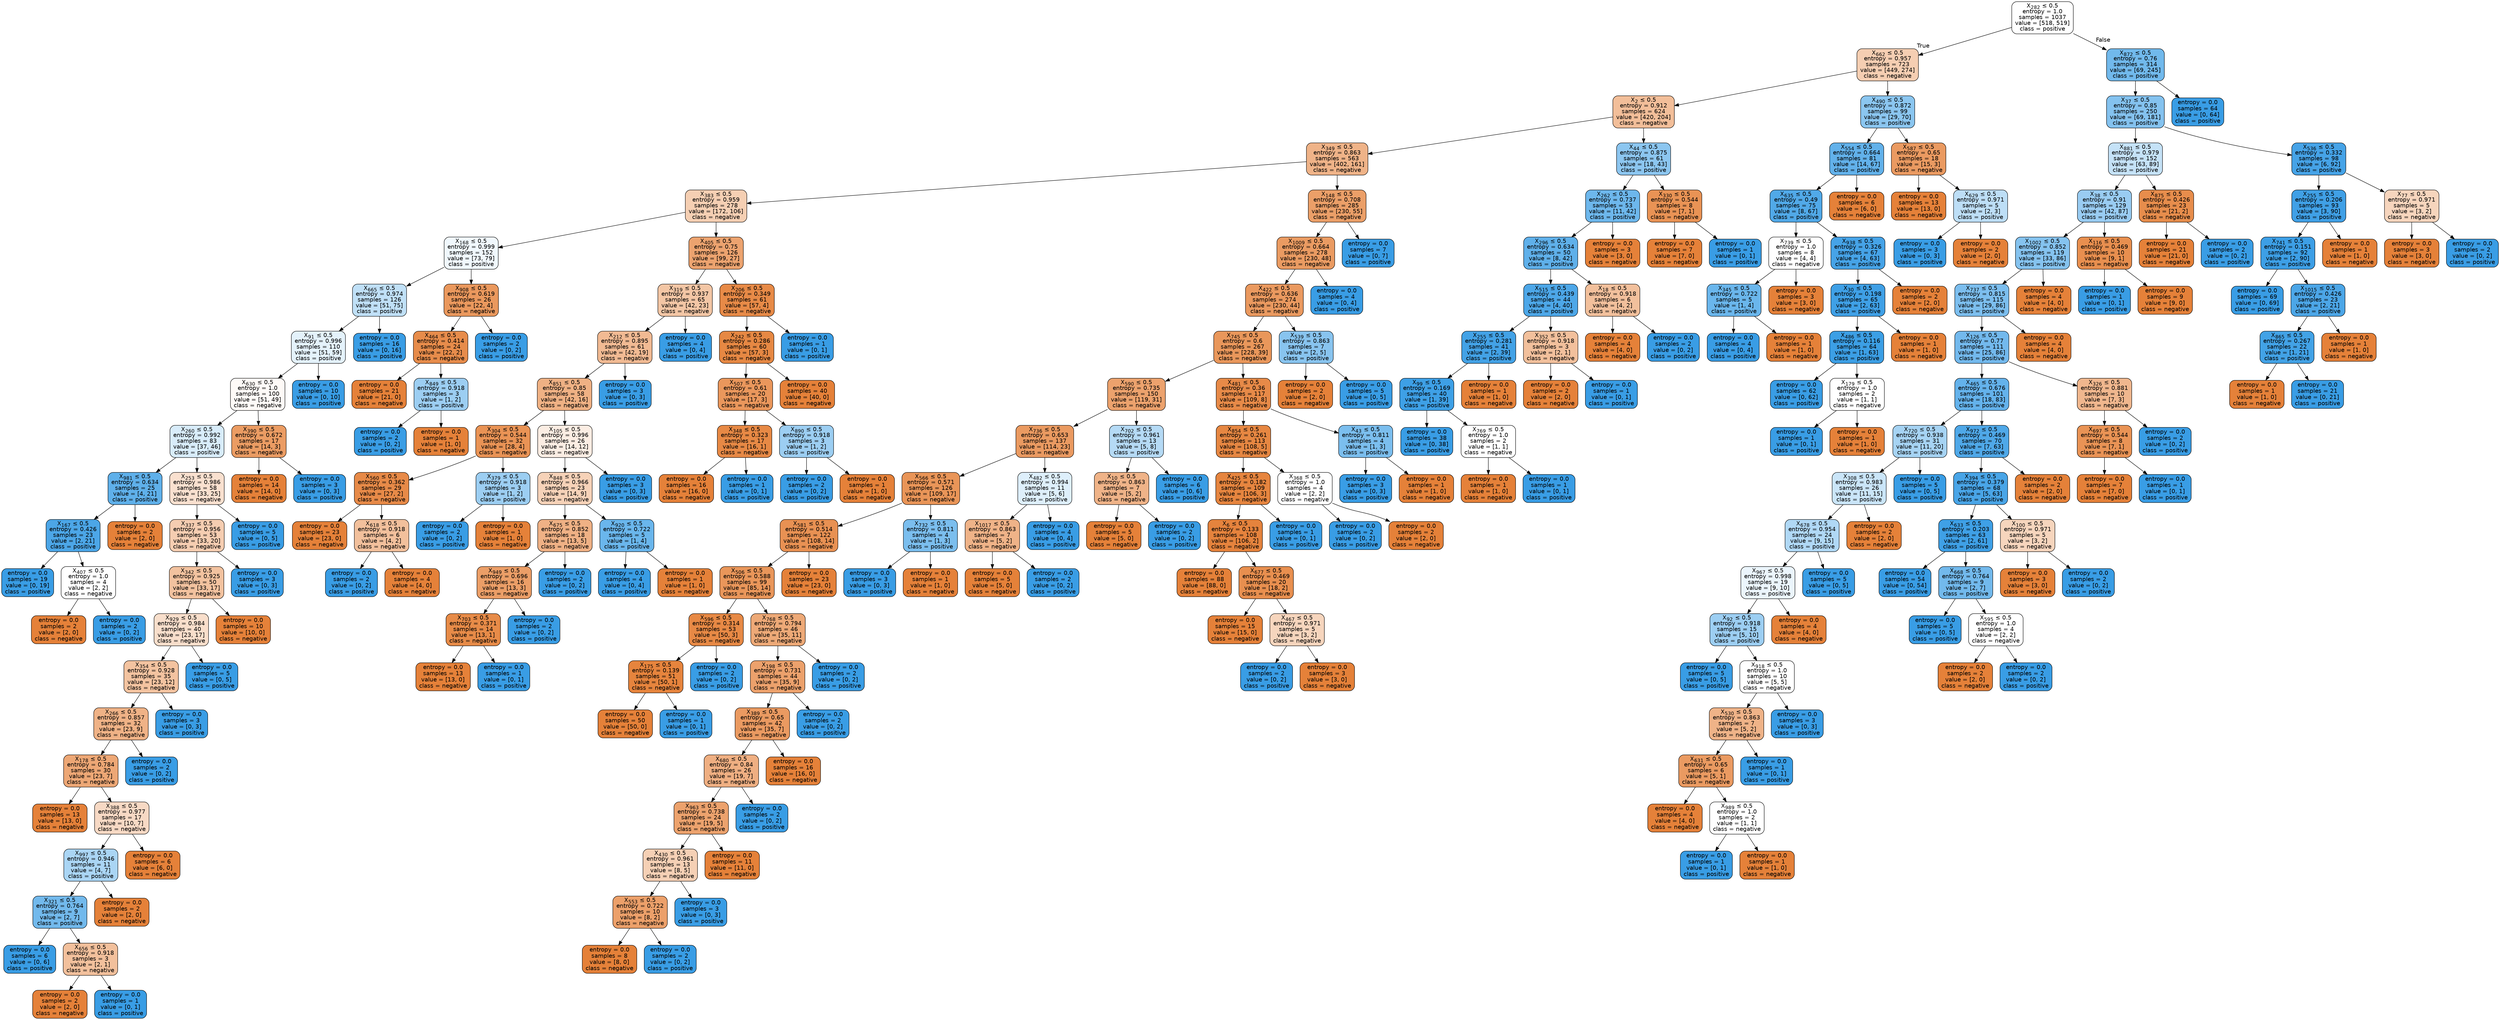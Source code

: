 digraph Tree {
node [shape=box, style="filled, rounded", color="black", fontname=helvetica] ;
edge [fontname=helvetica] ;
0 [label=<X<SUB>282</SUB> &le; 0.5<br/>entropy = 1.0<br/>samples = 1037<br/>value = [518, 519]<br/>class = positive>, fillcolor="#ffffff"] ;
1 [label=<X<SUB>662</SUB> &le; 0.5<br/>entropy = 0.957<br/>samples = 723<br/>value = [449, 274]<br/>class = negative>, fillcolor="#f5ceb2"] ;
0 -> 1 [labeldistance=2.5, labelangle=45, headlabel="True"] ;
2 [label=<X<SUB>2</SUB> &le; 0.5<br/>entropy = 0.912<br/>samples = 624<br/>value = [420, 204]<br/>class = negative>, fillcolor="#f2be99"] ;
1 -> 2 ;
3 [label=<X<SUB>349</SUB> &le; 0.5<br/>entropy = 0.863<br/>samples = 563<br/>value = [402, 161]<br/>class = negative>, fillcolor="#efb388"] ;
2 -> 3 ;
4 [label=<X<SUB>383</SUB> &le; 0.5<br/>entropy = 0.959<br/>samples = 278<br/>value = [172, 106]<br/>class = negative>, fillcolor="#f5cfb3"] ;
3 -> 4 ;
5 [label=<X<SUB>168</SUB> &le; 0.5<br/>entropy = 0.999<br/>samples = 152<br/>value = [73, 79]<br/>class = positive>, fillcolor="#f0f8fd"] ;
4 -> 5 ;
6 [label=<X<SUB>665</SUB> &le; 0.5<br/>entropy = 0.974<br/>samples = 126<br/>value = [51, 75]<br/>class = positive>, fillcolor="#c0e0f7"] ;
5 -> 6 ;
7 [label=<X<SUB>91</SUB> &le; 0.5<br/>entropy = 0.996<br/>samples = 110<br/>value = [51, 59]<br/>class = positive>, fillcolor="#e4f2fb"] ;
6 -> 7 ;
8 [label=<X<SUB>630</SUB> &le; 0.5<br/>entropy = 1.0<br/>samples = 100<br/>value = [51, 49]<br/>class = negative>, fillcolor="#fefaf7"] ;
7 -> 8 ;
9 [label=<X<SUB>260</SUB> &le; 0.5<br/>entropy = 0.992<br/>samples = 83<br/>value = [37, 46]<br/>class = positive>, fillcolor="#d8ecfa"] ;
8 -> 9 ;
10 [label=<X<SUB>981</SUB> &le; 0.5<br/>entropy = 0.634<br/>samples = 25<br/>value = [4, 21]<br/>class = positive>, fillcolor="#5fb0ea"] ;
9 -> 10 ;
11 [label=<X<SUB>167</SUB> &le; 0.5<br/>entropy = 0.426<br/>samples = 23<br/>value = [2, 21]<br/>class = positive>, fillcolor="#4ca6e7"] ;
10 -> 11 ;
12 [label=<entropy = 0.0<br/>samples = 19<br/>value = [0, 19]<br/>class = positive>, fillcolor="#399de5"] ;
11 -> 12 ;
13 [label=<X<SUB>407</SUB> &le; 0.5<br/>entropy = 1.0<br/>samples = 4<br/>value = [2, 2]<br/>class = negative>, fillcolor="#ffffff"] ;
11 -> 13 ;
14 [label=<entropy = 0.0<br/>samples = 2<br/>value = [2, 0]<br/>class = negative>, fillcolor="#e58139"] ;
13 -> 14 ;
15 [label=<entropy = 0.0<br/>samples = 2<br/>value = [0, 2]<br/>class = positive>, fillcolor="#399de5"] ;
13 -> 15 ;
16 [label=<entropy = 0.0<br/>samples = 2<br/>value = [2, 0]<br/>class = negative>, fillcolor="#e58139"] ;
10 -> 16 ;
17 [label=<X<SUB>253</SUB> &le; 0.5<br/>entropy = 0.986<br/>samples = 58<br/>value = [33, 25]<br/>class = negative>, fillcolor="#f9e0cf"] ;
9 -> 17 ;
18 [label=<X<SUB>337</SUB> &le; 0.5<br/>entropy = 0.956<br/>samples = 53<br/>value = [33, 20]<br/>class = negative>, fillcolor="#f5cdb1"] ;
17 -> 18 ;
19 [label=<X<SUB>342</SUB> &le; 0.5<br/>entropy = 0.925<br/>samples = 50<br/>value = [33, 17]<br/>class = negative>, fillcolor="#f2c29f"] ;
18 -> 19 ;
20 [label=<X<SUB>929</SUB> &le; 0.5<br/>entropy = 0.984<br/>samples = 40<br/>value = [23, 17]<br/>class = negative>, fillcolor="#f8decb"] ;
19 -> 20 ;
21 [label=<X<SUB>354</SUB> &le; 0.5<br/>entropy = 0.928<br/>samples = 35<br/>value = [23, 12]<br/>class = negative>, fillcolor="#f3c3a0"] ;
20 -> 21 ;
22 [label=<X<SUB>266</SUB> &le; 0.5<br/>entropy = 0.857<br/>samples = 32<br/>value = [23, 9]<br/>class = negative>, fillcolor="#efb286"] ;
21 -> 22 ;
23 [label=<X<SUB>178</SUB> &le; 0.5<br/>entropy = 0.784<br/>samples = 30<br/>value = [23, 7]<br/>class = negative>, fillcolor="#eda775"] ;
22 -> 23 ;
24 [label=<entropy = 0.0<br/>samples = 13<br/>value = [13, 0]<br/>class = negative>, fillcolor="#e58139"] ;
23 -> 24 ;
25 [label=<X<SUB>388</SUB> &le; 0.5<br/>entropy = 0.977<br/>samples = 17<br/>value = [10, 7]<br/>class = negative>, fillcolor="#f7d9c4"] ;
23 -> 25 ;
26 [label=<X<SUB>997</SUB> &le; 0.5<br/>entropy = 0.946<br/>samples = 11<br/>value = [4, 7]<br/>class = positive>, fillcolor="#aad5f4"] ;
25 -> 26 ;
27 [label=<X<SUB>321</SUB> &le; 0.5<br/>entropy = 0.764<br/>samples = 9<br/>value = [2, 7]<br/>class = positive>, fillcolor="#72b9ec"] ;
26 -> 27 ;
28 [label=<entropy = 0.0<br/>samples = 6<br/>value = [0, 6]<br/>class = positive>, fillcolor="#399de5"] ;
27 -> 28 ;
29 [label=<X<SUB>656</SUB> &le; 0.5<br/>entropy = 0.918<br/>samples = 3<br/>value = [2, 1]<br/>class = negative>, fillcolor="#f2c09c"] ;
27 -> 29 ;
30 [label=<entropy = 0.0<br/>samples = 2<br/>value = [2, 0]<br/>class = negative>, fillcolor="#e58139"] ;
29 -> 30 ;
31 [label=<entropy = 0.0<br/>samples = 1<br/>value = [0, 1]<br/>class = positive>, fillcolor="#399de5"] ;
29 -> 31 ;
32 [label=<entropy = 0.0<br/>samples = 2<br/>value = [2, 0]<br/>class = negative>, fillcolor="#e58139"] ;
26 -> 32 ;
33 [label=<entropy = 0.0<br/>samples = 6<br/>value = [6, 0]<br/>class = negative>, fillcolor="#e58139"] ;
25 -> 33 ;
34 [label=<entropy = 0.0<br/>samples = 2<br/>value = [0, 2]<br/>class = positive>, fillcolor="#399de5"] ;
22 -> 34 ;
35 [label=<entropy = 0.0<br/>samples = 3<br/>value = [0, 3]<br/>class = positive>, fillcolor="#399de5"] ;
21 -> 35 ;
36 [label=<entropy = 0.0<br/>samples = 5<br/>value = [0, 5]<br/>class = positive>, fillcolor="#399de5"] ;
20 -> 36 ;
37 [label=<entropy = 0.0<br/>samples = 10<br/>value = [10, 0]<br/>class = negative>, fillcolor="#e58139"] ;
19 -> 37 ;
38 [label=<entropy = 0.0<br/>samples = 3<br/>value = [0, 3]<br/>class = positive>, fillcolor="#399de5"] ;
18 -> 38 ;
39 [label=<entropy = 0.0<br/>samples = 5<br/>value = [0, 5]<br/>class = positive>, fillcolor="#399de5"] ;
17 -> 39 ;
40 [label=<X<SUB>390</SUB> &le; 0.5<br/>entropy = 0.672<br/>samples = 17<br/>value = [14, 3]<br/>class = negative>, fillcolor="#eb9c63"] ;
8 -> 40 ;
41 [label=<entropy = 0.0<br/>samples = 14<br/>value = [14, 0]<br/>class = negative>, fillcolor="#e58139"] ;
40 -> 41 ;
42 [label=<entropy = 0.0<br/>samples = 3<br/>value = [0, 3]<br/>class = positive>, fillcolor="#399de5"] ;
40 -> 42 ;
43 [label=<entropy = 0.0<br/>samples = 10<br/>value = [0, 10]<br/>class = positive>, fillcolor="#399de5"] ;
7 -> 43 ;
44 [label=<entropy = 0.0<br/>samples = 16<br/>value = [0, 16]<br/>class = positive>, fillcolor="#399de5"] ;
6 -> 44 ;
45 [label=<X<SUB>908</SUB> &le; 0.5<br/>entropy = 0.619<br/>samples = 26<br/>value = [22, 4]<br/>class = negative>, fillcolor="#ea985d"] ;
5 -> 45 ;
46 [label=<X<SUB>464</SUB> &le; 0.5<br/>entropy = 0.414<br/>samples = 24<br/>value = [22, 2]<br/>class = negative>, fillcolor="#e78c4b"] ;
45 -> 46 ;
47 [label=<entropy = 0.0<br/>samples = 21<br/>value = [21, 0]<br/>class = negative>, fillcolor="#e58139"] ;
46 -> 47 ;
48 [label=<X<SUB>849</SUB> &le; 0.5<br/>entropy = 0.918<br/>samples = 3<br/>value = [1, 2]<br/>class = positive>, fillcolor="#9ccef2"] ;
46 -> 48 ;
49 [label=<entropy = 0.0<br/>samples = 2<br/>value = [0, 2]<br/>class = positive>, fillcolor="#399de5"] ;
48 -> 49 ;
50 [label=<entropy = 0.0<br/>samples = 1<br/>value = [1, 0]<br/>class = negative>, fillcolor="#e58139"] ;
48 -> 50 ;
51 [label=<entropy = 0.0<br/>samples = 2<br/>value = [0, 2]<br/>class = positive>, fillcolor="#399de5"] ;
45 -> 51 ;
52 [label=<X<SUB>405</SUB> &le; 0.5<br/>entropy = 0.75<br/>samples = 126<br/>value = [99, 27]<br/>class = negative>, fillcolor="#eca36f"] ;
4 -> 52 ;
53 [label=<X<SUB>319</SUB> &le; 0.5<br/>entropy = 0.937<br/>samples = 65<br/>value = [42, 23]<br/>class = negative>, fillcolor="#f3c6a5"] ;
52 -> 53 ;
54 [label=<X<SUB>212</SUB> &le; 0.5<br/>entropy = 0.895<br/>samples = 61<br/>value = [42, 19]<br/>class = negative>, fillcolor="#f1ba93"] ;
53 -> 54 ;
55 [label=<X<SUB>851</SUB> &le; 0.5<br/>entropy = 0.85<br/>samples = 58<br/>value = [42, 16]<br/>class = negative>, fillcolor="#efb184"] ;
54 -> 55 ;
56 [label=<X<SUB>304</SUB> &le; 0.5<br/>entropy = 0.544<br/>samples = 32<br/>value = [28, 4]<br/>class = negative>, fillcolor="#e99355"] ;
55 -> 56 ;
57 [label=<X<SUB>560</SUB> &le; 0.5<br/>entropy = 0.362<br/>samples = 29<br/>value = [27, 2]<br/>class = negative>, fillcolor="#e78a48"] ;
56 -> 57 ;
58 [label=<entropy = 0.0<br/>samples = 23<br/>value = [23, 0]<br/>class = negative>, fillcolor="#e58139"] ;
57 -> 58 ;
59 [label=<X<SUB>618</SUB> &le; 0.5<br/>entropy = 0.918<br/>samples = 6<br/>value = [4, 2]<br/>class = negative>, fillcolor="#f2c09c"] ;
57 -> 59 ;
60 [label=<entropy = 0.0<br/>samples = 2<br/>value = [0, 2]<br/>class = positive>, fillcolor="#399de5"] ;
59 -> 60 ;
61 [label=<entropy = 0.0<br/>samples = 4<br/>value = [4, 0]<br/>class = negative>, fillcolor="#e58139"] ;
59 -> 61 ;
62 [label=<X<SUB>379</SUB> &le; 0.5<br/>entropy = 0.918<br/>samples = 3<br/>value = [1, 2]<br/>class = positive>, fillcolor="#9ccef2"] ;
56 -> 62 ;
63 [label=<entropy = 0.0<br/>samples = 2<br/>value = [0, 2]<br/>class = positive>, fillcolor="#399de5"] ;
62 -> 63 ;
64 [label=<entropy = 0.0<br/>samples = 1<br/>value = [1, 0]<br/>class = negative>, fillcolor="#e58139"] ;
62 -> 64 ;
65 [label=<X<SUB>105</SUB> &le; 0.5<br/>entropy = 0.996<br/>samples = 26<br/>value = [14, 12]<br/>class = negative>, fillcolor="#fbede3"] ;
55 -> 65 ;
66 [label=<X<SUB>848</SUB> &le; 0.5<br/>entropy = 0.966<br/>samples = 23<br/>value = [14, 9]<br/>class = negative>, fillcolor="#f6d2b8"] ;
65 -> 66 ;
67 [label=<X<SUB>675</SUB> &le; 0.5<br/>entropy = 0.852<br/>samples = 18<br/>value = [13, 5]<br/>class = negative>, fillcolor="#efb185"] ;
66 -> 67 ;
68 [label=<X<SUB>949</SUB> &le; 0.5<br/>entropy = 0.696<br/>samples = 16<br/>value = [13, 3]<br/>class = negative>, fillcolor="#eb9e67"] ;
67 -> 68 ;
69 [label=<X<SUB>703</SUB> &le; 0.5<br/>entropy = 0.371<br/>samples = 14<br/>value = [13, 1]<br/>class = negative>, fillcolor="#e78b48"] ;
68 -> 69 ;
70 [label=<entropy = 0.0<br/>samples = 13<br/>value = [13, 0]<br/>class = negative>, fillcolor="#e58139"] ;
69 -> 70 ;
71 [label=<entropy = 0.0<br/>samples = 1<br/>value = [0, 1]<br/>class = positive>, fillcolor="#399de5"] ;
69 -> 71 ;
72 [label=<entropy = 0.0<br/>samples = 2<br/>value = [0, 2]<br/>class = positive>, fillcolor="#399de5"] ;
68 -> 72 ;
73 [label=<entropy = 0.0<br/>samples = 2<br/>value = [0, 2]<br/>class = positive>, fillcolor="#399de5"] ;
67 -> 73 ;
74 [label=<X<SUB>920</SUB> &le; 0.5<br/>entropy = 0.722<br/>samples = 5<br/>value = [1, 4]<br/>class = positive>, fillcolor="#6ab6ec"] ;
66 -> 74 ;
75 [label=<entropy = 0.0<br/>samples = 4<br/>value = [0, 4]<br/>class = positive>, fillcolor="#399de5"] ;
74 -> 75 ;
76 [label=<entropy = 0.0<br/>samples = 1<br/>value = [1, 0]<br/>class = negative>, fillcolor="#e58139"] ;
74 -> 76 ;
77 [label=<entropy = 0.0<br/>samples = 3<br/>value = [0, 3]<br/>class = positive>, fillcolor="#399de5"] ;
65 -> 77 ;
78 [label=<entropy = 0.0<br/>samples = 3<br/>value = [0, 3]<br/>class = positive>, fillcolor="#399de5"] ;
54 -> 78 ;
79 [label=<entropy = 0.0<br/>samples = 4<br/>value = [0, 4]<br/>class = positive>, fillcolor="#399de5"] ;
53 -> 79 ;
80 [label=<X<SUB>206</SUB> &le; 0.5<br/>entropy = 0.349<br/>samples = 61<br/>value = [57, 4]<br/>class = negative>, fillcolor="#e78a47"] ;
52 -> 80 ;
81 [label=<X<SUB>242</SUB> &le; 0.5<br/>entropy = 0.286<br/>samples = 60<br/>value = [57, 3]<br/>class = negative>, fillcolor="#e68843"] ;
80 -> 81 ;
82 [label=<X<SUB>507</SUB> &le; 0.5<br/>entropy = 0.61<br/>samples = 20<br/>value = [17, 3]<br/>class = negative>, fillcolor="#ea975c"] ;
81 -> 82 ;
83 [label=<X<SUB>348</SUB> &le; 0.5<br/>entropy = 0.323<br/>samples = 17<br/>value = [16, 1]<br/>class = negative>, fillcolor="#e78945"] ;
82 -> 83 ;
84 [label=<entropy = 0.0<br/>samples = 16<br/>value = [16, 0]<br/>class = negative>, fillcolor="#e58139"] ;
83 -> 84 ;
85 [label=<entropy = 0.0<br/>samples = 1<br/>value = [0, 1]<br/>class = positive>, fillcolor="#399de5"] ;
83 -> 85 ;
86 [label=<X<SUB>890</SUB> &le; 0.5<br/>entropy = 0.918<br/>samples = 3<br/>value = [1, 2]<br/>class = positive>, fillcolor="#9ccef2"] ;
82 -> 86 ;
87 [label=<entropy = 0.0<br/>samples = 2<br/>value = [0, 2]<br/>class = positive>, fillcolor="#399de5"] ;
86 -> 87 ;
88 [label=<entropy = 0.0<br/>samples = 1<br/>value = [1, 0]<br/>class = negative>, fillcolor="#e58139"] ;
86 -> 88 ;
89 [label=<entropy = 0.0<br/>samples = 40<br/>value = [40, 0]<br/>class = negative>, fillcolor="#e58139"] ;
81 -> 89 ;
90 [label=<entropy = 0.0<br/>samples = 1<br/>value = [0, 1]<br/>class = positive>, fillcolor="#399de5"] ;
80 -> 90 ;
91 [label=<X<SUB>148</SUB> &le; 0.5<br/>entropy = 0.708<br/>samples = 285<br/>value = [230, 55]<br/>class = negative>, fillcolor="#eb9f68"] ;
3 -> 91 ;
92 [label=<X<SUB>1009</SUB> &le; 0.5<br/>entropy = 0.664<br/>samples = 278<br/>value = [230, 48]<br/>class = negative>, fillcolor="#ea9b62"] ;
91 -> 92 ;
93 [label=<X<SUB>422</SUB> &le; 0.5<br/>entropy = 0.636<br/>samples = 274<br/>value = [230, 44]<br/>class = negative>, fillcolor="#ea995f"] ;
92 -> 93 ;
94 [label=<X<SUB>745</SUB> &le; 0.5<br/>entropy = 0.6<br/>samples = 267<br/>value = [228, 39]<br/>class = negative>, fillcolor="#e9975b"] ;
93 -> 94 ;
95 [label=<X<SUB>590</SUB> &le; 0.5<br/>entropy = 0.735<br/>samples = 150<br/>value = [119, 31]<br/>class = negative>, fillcolor="#eca26d"] ;
94 -> 95 ;
96 [label=<X<SUB>736</SUB> &le; 0.5<br/>entropy = 0.653<br/>samples = 137<br/>value = [114, 23]<br/>class = negative>, fillcolor="#ea9a61"] ;
95 -> 96 ;
97 [label=<X<SUB>566</SUB> &le; 0.5<br/>entropy = 0.571<br/>samples = 126<br/>value = [109, 17]<br/>class = negative>, fillcolor="#e99558"] ;
96 -> 97 ;
98 [label=<X<SUB>581</SUB> &le; 0.5<br/>entropy = 0.514<br/>samples = 122<br/>value = [108, 14]<br/>class = negative>, fillcolor="#e89153"] ;
97 -> 98 ;
99 [label=<X<SUB>506</SUB> &le; 0.5<br/>entropy = 0.588<br/>samples = 99<br/>value = [85, 14]<br/>class = negative>, fillcolor="#e9965a"] ;
98 -> 99 ;
100 [label=<X<SUB>596</SUB> &le; 0.5<br/>entropy = 0.314<br/>samples = 53<br/>value = [50, 3]<br/>class = negative>, fillcolor="#e78945"] ;
99 -> 100 ;
101 [label=<X<SUB>175</SUB> &le; 0.5<br/>entropy = 0.139<br/>samples = 51<br/>value = [50, 1]<br/>class = negative>, fillcolor="#e6843d"] ;
100 -> 101 ;
102 [label=<entropy = 0.0<br/>samples = 50<br/>value = [50, 0]<br/>class = negative>, fillcolor="#e58139"] ;
101 -> 102 ;
103 [label=<entropy = 0.0<br/>samples = 1<br/>value = [0, 1]<br/>class = positive>, fillcolor="#399de5"] ;
101 -> 103 ;
104 [label=<entropy = 0.0<br/>samples = 2<br/>value = [0, 2]<br/>class = positive>, fillcolor="#399de5"] ;
100 -> 104 ;
105 [label=<X<SUB>768</SUB> &le; 0.5<br/>entropy = 0.794<br/>samples = 46<br/>value = [35, 11]<br/>class = negative>, fillcolor="#eda977"] ;
99 -> 105 ;
106 [label=<X<SUB>198</SUB> &le; 0.5<br/>entropy = 0.731<br/>samples = 44<br/>value = [35, 9]<br/>class = negative>, fillcolor="#eca16c"] ;
105 -> 106 ;
107 [label=<X<SUB>389</SUB> &le; 0.5<br/>entropy = 0.65<br/>samples = 42<br/>value = [35, 7]<br/>class = negative>, fillcolor="#ea9a61"] ;
106 -> 107 ;
108 [label=<X<SUB>680</SUB> &le; 0.5<br/>entropy = 0.84<br/>samples = 26<br/>value = [19, 7]<br/>class = negative>, fillcolor="#efaf82"] ;
107 -> 108 ;
109 [label=<X<SUB>963</SUB> &le; 0.5<br/>entropy = 0.738<br/>samples = 24<br/>value = [19, 5]<br/>class = negative>, fillcolor="#eca26d"] ;
108 -> 109 ;
110 [label=<X<SUB>430</SUB> &le; 0.5<br/>entropy = 0.961<br/>samples = 13<br/>value = [8, 5]<br/>class = negative>, fillcolor="#f5d0b5"] ;
109 -> 110 ;
111 [label=<X<SUB>553</SUB> &le; 0.5<br/>entropy = 0.722<br/>samples = 10<br/>value = [8, 2]<br/>class = negative>, fillcolor="#eca06a"] ;
110 -> 111 ;
112 [label=<entropy = 0.0<br/>samples = 8<br/>value = [8, 0]<br/>class = negative>, fillcolor="#e58139"] ;
111 -> 112 ;
113 [label=<entropy = 0.0<br/>samples = 2<br/>value = [0, 2]<br/>class = positive>, fillcolor="#399de5"] ;
111 -> 113 ;
114 [label=<entropy = 0.0<br/>samples = 3<br/>value = [0, 3]<br/>class = positive>, fillcolor="#399de5"] ;
110 -> 114 ;
115 [label=<entropy = 0.0<br/>samples = 11<br/>value = [11, 0]<br/>class = negative>, fillcolor="#e58139"] ;
109 -> 115 ;
116 [label=<entropy = 0.0<br/>samples = 2<br/>value = [0, 2]<br/>class = positive>, fillcolor="#399de5"] ;
108 -> 116 ;
117 [label=<entropy = 0.0<br/>samples = 16<br/>value = [16, 0]<br/>class = negative>, fillcolor="#e58139"] ;
107 -> 117 ;
118 [label=<entropy = 0.0<br/>samples = 2<br/>value = [0, 2]<br/>class = positive>, fillcolor="#399de5"] ;
106 -> 118 ;
119 [label=<entropy = 0.0<br/>samples = 2<br/>value = [0, 2]<br/>class = positive>, fillcolor="#399de5"] ;
105 -> 119 ;
120 [label=<entropy = 0.0<br/>samples = 23<br/>value = [23, 0]<br/>class = negative>, fillcolor="#e58139"] ;
98 -> 120 ;
121 [label=<X<SUB>732</SUB> &le; 0.5<br/>entropy = 0.811<br/>samples = 4<br/>value = [1, 3]<br/>class = positive>, fillcolor="#7bbeee"] ;
97 -> 121 ;
122 [label=<entropy = 0.0<br/>samples = 3<br/>value = [0, 3]<br/>class = positive>, fillcolor="#399de5"] ;
121 -> 122 ;
123 [label=<entropy = 0.0<br/>samples = 1<br/>value = [1, 0]<br/>class = negative>, fillcolor="#e58139"] ;
121 -> 123 ;
124 [label=<X<SUB>482</SUB> &le; 0.5<br/>entropy = 0.994<br/>samples = 11<br/>value = [5, 6]<br/>class = positive>, fillcolor="#deeffb"] ;
96 -> 124 ;
125 [label=<X<SUB>1017</SUB> &le; 0.5<br/>entropy = 0.863<br/>samples = 7<br/>value = [5, 2]<br/>class = negative>, fillcolor="#efb388"] ;
124 -> 125 ;
126 [label=<entropy = 0.0<br/>samples = 5<br/>value = [5, 0]<br/>class = negative>, fillcolor="#e58139"] ;
125 -> 126 ;
127 [label=<entropy = 0.0<br/>samples = 2<br/>value = [0, 2]<br/>class = positive>, fillcolor="#399de5"] ;
125 -> 127 ;
128 [label=<entropy = 0.0<br/>samples = 4<br/>value = [0, 4]<br/>class = positive>, fillcolor="#399de5"] ;
124 -> 128 ;
129 [label=<X<SUB>702</SUB> &le; 0.5<br/>entropy = 0.961<br/>samples = 13<br/>value = [5, 8]<br/>class = positive>, fillcolor="#b5daf5"] ;
95 -> 129 ;
130 [label=<X<SUB>10</SUB> &le; 0.5<br/>entropy = 0.863<br/>samples = 7<br/>value = [5, 2]<br/>class = negative>, fillcolor="#efb388"] ;
129 -> 130 ;
131 [label=<entropy = 0.0<br/>samples = 5<br/>value = [5, 0]<br/>class = negative>, fillcolor="#e58139"] ;
130 -> 131 ;
132 [label=<entropy = 0.0<br/>samples = 2<br/>value = [0, 2]<br/>class = positive>, fillcolor="#399de5"] ;
130 -> 132 ;
133 [label=<entropy = 0.0<br/>samples = 6<br/>value = [0, 6]<br/>class = positive>, fillcolor="#399de5"] ;
129 -> 133 ;
134 [label=<X<SUB>481</SUB> &le; 0.5<br/>entropy = 0.36<br/>samples = 117<br/>value = [109, 8]<br/>class = negative>, fillcolor="#e78a48"] ;
94 -> 134 ;
135 [label=<X<SUB>854</SUB> &le; 0.5<br/>entropy = 0.261<br/>samples = 113<br/>value = [108, 5]<br/>class = negative>, fillcolor="#e68742"] ;
134 -> 135 ;
136 [label=<X<SUB>425</SUB> &le; 0.5<br/>entropy = 0.182<br/>samples = 109<br/>value = [106, 3]<br/>class = negative>, fillcolor="#e6853f"] ;
135 -> 136 ;
137 [label=<X<SUB>6</SUB> &le; 0.5<br/>entropy = 0.133<br/>samples = 108<br/>value = [106, 2]<br/>class = negative>, fillcolor="#e5833d"] ;
136 -> 137 ;
138 [label=<entropy = 0.0<br/>samples = 88<br/>value = [88, 0]<br/>class = negative>, fillcolor="#e58139"] ;
137 -> 138 ;
139 [label=<X<SUB>677</SUB> &le; 0.5<br/>entropy = 0.469<br/>samples = 20<br/>value = [18, 2]<br/>class = negative>, fillcolor="#e88f4f"] ;
137 -> 139 ;
140 [label=<entropy = 0.0<br/>samples = 15<br/>value = [15, 0]<br/>class = negative>, fillcolor="#e58139"] ;
139 -> 140 ;
141 [label=<X<SUB>467</SUB> &le; 0.5<br/>entropy = 0.971<br/>samples = 5<br/>value = [3, 2]<br/>class = negative>, fillcolor="#f6d5bd"] ;
139 -> 141 ;
142 [label=<entropy = 0.0<br/>samples = 2<br/>value = [0, 2]<br/>class = positive>, fillcolor="#399de5"] ;
141 -> 142 ;
143 [label=<entropy = 0.0<br/>samples = 3<br/>value = [3, 0]<br/>class = negative>, fillcolor="#e58139"] ;
141 -> 143 ;
144 [label=<entropy = 0.0<br/>samples = 1<br/>value = [0, 1]<br/>class = positive>, fillcolor="#399de5"] ;
136 -> 144 ;
145 [label=<X<SUB>368</SUB> &le; 0.5<br/>entropy = 1.0<br/>samples = 4<br/>value = [2, 2]<br/>class = negative>, fillcolor="#ffffff"] ;
135 -> 145 ;
146 [label=<entropy = 0.0<br/>samples = 2<br/>value = [0, 2]<br/>class = positive>, fillcolor="#399de5"] ;
145 -> 146 ;
147 [label=<entropy = 0.0<br/>samples = 2<br/>value = [2, 0]<br/>class = negative>, fillcolor="#e58139"] ;
145 -> 147 ;
148 [label=<X<SUB>43</SUB> &le; 0.5<br/>entropy = 0.811<br/>samples = 4<br/>value = [1, 3]<br/>class = positive>, fillcolor="#7bbeee"] ;
134 -> 148 ;
149 [label=<entropy = 0.0<br/>samples = 3<br/>value = [0, 3]<br/>class = positive>, fillcolor="#399de5"] ;
148 -> 149 ;
150 [label=<entropy = 0.0<br/>samples = 1<br/>value = [1, 0]<br/>class = negative>, fillcolor="#e58139"] ;
148 -> 150 ;
151 [label=<X<SUB>539</SUB> &le; 0.5<br/>entropy = 0.863<br/>samples = 7<br/>value = [2, 5]<br/>class = positive>, fillcolor="#88c4ef"] ;
93 -> 151 ;
152 [label=<entropy = 0.0<br/>samples = 2<br/>value = [2, 0]<br/>class = negative>, fillcolor="#e58139"] ;
151 -> 152 ;
153 [label=<entropy = 0.0<br/>samples = 5<br/>value = [0, 5]<br/>class = positive>, fillcolor="#399de5"] ;
151 -> 153 ;
154 [label=<entropy = 0.0<br/>samples = 4<br/>value = [0, 4]<br/>class = positive>, fillcolor="#399de5"] ;
92 -> 154 ;
155 [label=<entropy = 0.0<br/>samples = 7<br/>value = [0, 7]<br/>class = positive>, fillcolor="#399de5"] ;
91 -> 155 ;
156 [label=<X<SUB>44</SUB> &le; 0.5<br/>entropy = 0.875<br/>samples = 61<br/>value = [18, 43]<br/>class = positive>, fillcolor="#8cc6f0"] ;
2 -> 156 ;
157 [label=<X<SUB>262</SUB> &le; 0.5<br/>entropy = 0.737<br/>samples = 53<br/>value = [11, 42]<br/>class = positive>, fillcolor="#6db7ec"] ;
156 -> 157 ;
158 [label=<X<SUB>296</SUB> &le; 0.5<br/>entropy = 0.634<br/>samples = 50<br/>value = [8, 42]<br/>class = positive>, fillcolor="#5fb0ea"] ;
157 -> 158 ;
159 [label=<X<SUB>515</SUB> &le; 0.5<br/>entropy = 0.439<br/>samples = 44<br/>value = [4, 40]<br/>class = positive>, fillcolor="#4da7e8"] ;
158 -> 159 ;
160 [label=<X<SUB>255</SUB> &le; 0.5<br/>entropy = 0.281<br/>samples = 41<br/>value = [2, 39]<br/>class = positive>, fillcolor="#43a2e6"] ;
159 -> 160 ;
161 [label=<X<SUB>99</SUB> &le; 0.5<br/>entropy = 0.169<br/>samples = 40<br/>value = [1, 39]<br/>class = positive>, fillcolor="#3ea0e6"] ;
160 -> 161 ;
162 [label=<entropy = 0.0<br/>samples = 38<br/>value = [0, 38]<br/>class = positive>, fillcolor="#399de5"] ;
161 -> 162 ;
163 [label=<X<SUB>769</SUB> &le; 0.5<br/>entropy = 1.0<br/>samples = 2<br/>value = [1, 1]<br/>class = negative>, fillcolor="#ffffff"] ;
161 -> 163 ;
164 [label=<entropy = 0.0<br/>samples = 1<br/>value = [1, 0]<br/>class = negative>, fillcolor="#e58139"] ;
163 -> 164 ;
165 [label=<entropy = 0.0<br/>samples = 1<br/>value = [0, 1]<br/>class = positive>, fillcolor="#399de5"] ;
163 -> 165 ;
166 [label=<entropy = 0.0<br/>samples = 1<br/>value = [1, 0]<br/>class = negative>, fillcolor="#e58139"] ;
160 -> 166 ;
167 [label=<X<SUB>352</SUB> &le; 0.5<br/>entropy = 0.918<br/>samples = 3<br/>value = [2, 1]<br/>class = negative>, fillcolor="#f2c09c"] ;
159 -> 167 ;
168 [label=<entropy = 0.0<br/>samples = 2<br/>value = [2, 0]<br/>class = negative>, fillcolor="#e58139"] ;
167 -> 168 ;
169 [label=<entropy = 0.0<br/>samples = 1<br/>value = [0, 1]<br/>class = positive>, fillcolor="#399de5"] ;
167 -> 169 ;
170 [label=<X<SUB>18</SUB> &le; 0.5<br/>entropy = 0.918<br/>samples = 6<br/>value = [4, 2]<br/>class = negative>, fillcolor="#f2c09c"] ;
158 -> 170 ;
171 [label=<entropy = 0.0<br/>samples = 4<br/>value = [4, 0]<br/>class = negative>, fillcolor="#e58139"] ;
170 -> 171 ;
172 [label=<entropy = 0.0<br/>samples = 2<br/>value = [0, 2]<br/>class = positive>, fillcolor="#399de5"] ;
170 -> 172 ;
173 [label=<entropy = 0.0<br/>samples = 3<br/>value = [3, 0]<br/>class = negative>, fillcolor="#e58139"] ;
157 -> 173 ;
174 [label=<X<SUB>330</SUB> &le; 0.5<br/>entropy = 0.544<br/>samples = 8<br/>value = [7, 1]<br/>class = negative>, fillcolor="#e99355"] ;
156 -> 174 ;
175 [label=<entropy = 0.0<br/>samples = 7<br/>value = [7, 0]<br/>class = negative>, fillcolor="#e58139"] ;
174 -> 175 ;
176 [label=<entropy = 0.0<br/>samples = 1<br/>value = [0, 1]<br/>class = positive>, fillcolor="#399de5"] ;
174 -> 176 ;
177 [label=<X<SUB>490</SUB> &le; 0.5<br/>entropy = 0.872<br/>samples = 99<br/>value = [29, 70]<br/>class = positive>, fillcolor="#8bc6f0"] ;
1 -> 177 ;
178 [label=<X<SUB>554</SUB> &le; 0.5<br/>entropy = 0.664<br/>samples = 81<br/>value = [14, 67]<br/>class = positive>, fillcolor="#62b1ea"] ;
177 -> 178 ;
179 [label=<X<SUB>635</SUB> &le; 0.5<br/>entropy = 0.49<br/>samples = 75<br/>value = [8, 67]<br/>class = positive>, fillcolor="#51a9e8"] ;
178 -> 179 ;
180 [label=<X<SUB>739</SUB> &le; 0.5<br/>entropy = 1.0<br/>samples = 8<br/>value = [4, 4]<br/>class = negative>, fillcolor="#ffffff"] ;
179 -> 180 ;
181 [label=<X<SUB>345</SUB> &le; 0.5<br/>entropy = 0.722<br/>samples = 5<br/>value = [1, 4]<br/>class = positive>, fillcolor="#6ab6ec"] ;
180 -> 181 ;
182 [label=<entropy = 0.0<br/>samples = 4<br/>value = [0, 4]<br/>class = positive>, fillcolor="#399de5"] ;
181 -> 182 ;
183 [label=<entropy = 0.0<br/>samples = 1<br/>value = [1, 0]<br/>class = negative>, fillcolor="#e58139"] ;
181 -> 183 ;
184 [label=<entropy = 0.0<br/>samples = 3<br/>value = [3, 0]<br/>class = negative>, fillcolor="#e58139"] ;
180 -> 184 ;
185 [label=<X<SUB>938</SUB> &le; 0.5<br/>entropy = 0.326<br/>samples = 67<br/>value = [4, 63]<br/>class = positive>, fillcolor="#46a3e7"] ;
179 -> 185 ;
186 [label=<X<SUB>30</SUB> &le; 0.5<br/>entropy = 0.198<br/>samples = 65<br/>value = [2, 63]<br/>class = positive>, fillcolor="#3fa0e6"] ;
185 -> 186 ;
187 [label=<X<SUB>486</SUB> &le; 0.5<br/>entropy = 0.116<br/>samples = 64<br/>value = [1, 63]<br/>class = positive>, fillcolor="#3c9fe5"] ;
186 -> 187 ;
188 [label=<entropy = 0.0<br/>samples = 62<br/>value = [0, 62]<br/>class = positive>, fillcolor="#399de5"] ;
187 -> 188 ;
189 [label=<X<SUB>179</SUB> &le; 0.5<br/>entropy = 1.0<br/>samples = 2<br/>value = [1, 1]<br/>class = negative>, fillcolor="#ffffff"] ;
187 -> 189 ;
190 [label=<entropy = 0.0<br/>samples = 1<br/>value = [0, 1]<br/>class = positive>, fillcolor="#399de5"] ;
189 -> 190 ;
191 [label=<entropy = 0.0<br/>samples = 1<br/>value = [1, 0]<br/>class = negative>, fillcolor="#e58139"] ;
189 -> 191 ;
192 [label=<entropy = 0.0<br/>samples = 1<br/>value = [1, 0]<br/>class = negative>, fillcolor="#e58139"] ;
186 -> 192 ;
193 [label=<entropy = 0.0<br/>samples = 2<br/>value = [2, 0]<br/>class = negative>, fillcolor="#e58139"] ;
185 -> 193 ;
194 [label=<entropy = 0.0<br/>samples = 6<br/>value = [6, 0]<br/>class = negative>, fillcolor="#e58139"] ;
178 -> 194 ;
195 [label=<X<SUB>587</SUB> &le; 0.5<br/>entropy = 0.65<br/>samples = 18<br/>value = [15, 3]<br/>class = negative>, fillcolor="#ea9a61"] ;
177 -> 195 ;
196 [label=<entropy = 0.0<br/>samples = 13<br/>value = [13, 0]<br/>class = negative>, fillcolor="#e58139"] ;
195 -> 196 ;
197 [label=<X<SUB>629</SUB> &le; 0.5<br/>entropy = 0.971<br/>samples = 5<br/>value = [2, 3]<br/>class = positive>, fillcolor="#bddef6"] ;
195 -> 197 ;
198 [label=<entropy = 0.0<br/>samples = 3<br/>value = [0, 3]<br/>class = positive>, fillcolor="#399de5"] ;
197 -> 198 ;
199 [label=<entropy = 0.0<br/>samples = 2<br/>value = [2, 0]<br/>class = negative>, fillcolor="#e58139"] ;
197 -> 199 ;
200 [label=<X<SUB>872</SUB> &le; 0.5<br/>entropy = 0.76<br/>samples = 314<br/>value = [69, 245]<br/>class = positive>, fillcolor="#71b9ec"] ;
0 -> 200 [labeldistance=2.5, labelangle=-45, headlabel="False"] ;
201 [label=<X<SUB>37</SUB> &le; 0.5<br/>entropy = 0.85<br/>samples = 250<br/>value = [69, 181]<br/>class = positive>, fillcolor="#84c2ef"] ;
200 -> 201 ;
202 [label=<X<SUB>881</SUB> &le; 0.5<br/>entropy = 0.979<br/>samples = 152<br/>value = [63, 89]<br/>class = positive>, fillcolor="#c5e2f7"] ;
201 -> 202 ;
203 [label=<X<SUB>38</SUB> &le; 0.5<br/>entropy = 0.91<br/>samples = 129<br/>value = [42, 87]<br/>class = positive>, fillcolor="#99ccf2"] ;
202 -> 203 ;
204 [label=<X<SUB>1002</SUB> &le; 0.5<br/>entropy = 0.852<br/>samples = 119<br/>value = [33, 86]<br/>class = positive>, fillcolor="#85c3ef"] ;
203 -> 204 ;
205 [label=<X<SUB>737</SUB> &le; 0.5<br/>entropy = 0.815<br/>samples = 115<br/>value = [29, 86]<br/>class = positive>, fillcolor="#7cbeee"] ;
204 -> 205 ;
206 [label=<X<SUB>126</SUB> &le; 0.5<br/>entropy = 0.77<br/>samples = 111<br/>value = [25, 86]<br/>class = positive>, fillcolor="#73b9ed"] ;
205 -> 206 ;
207 [label=<X<SUB>465</SUB> &le; 0.5<br/>entropy = 0.676<br/>samples = 101<br/>value = [18, 83]<br/>class = positive>, fillcolor="#64b2eb"] ;
206 -> 207 ;
208 [label=<X<SUB>720</SUB> &le; 0.5<br/>entropy = 0.938<br/>samples = 31<br/>value = [11, 20]<br/>class = positive>, fillcolor="#a6d3f3"] ;
207 -> 208 ;
209 [label=<X<SUB>308</SUB> &le; 0.5<br/>entropy = 0.983<br/>samples = 26<br/>value = [11, 15]<br/>class = positive>, fillcolor="#cae5f8"] ;
208 -> 209 ;
210 [label=<X<SUB>678</SUB> &le; 0.5<br/>entropy = 0.954<br/>samples = 24<br/>value = [9, 15]<br/>class = positive>, fillcolor="#b0d8f5"] ;
209 -> 210 ;
211 [label=<X<SUB>967</SUB> &le; 0.5<br/>entropy = 0.998<br/>samples = 19<br/>value = [9, 10]<br/>class = positive>, fillcolor="#ebf5fc"] ;
210 -> 211 ;
212 [label=<X<SUB>92</SUB> &le; 0.5<br/>entropy = 0.918<br/>samples = 15<br/>value = [5, 10]<br/>class = positive>, fillcolor="#9ccef2"] ;
211 -> 212 ;
213 [label=<entropy = 0.0<br/>samples = 5<br/>value = [0, 5]<br/>class = positive>, fillcolor="#399de5"] ;
212 -> 213 ;
214 [label=<X<SUB>918</SUB> &le; 0.5<br/>entropy = 1.0<br/>samples = 10<br/>value = [5, 5]<br/>class = negative>, fillcolor="#ffffff"] ;
212 -> 214 ;
215 [label=<X<SUB>530</SUB> &le; 0.5<br/>entropy = 0.863<br/>samples = 7<br/>value = [5, 2]<br/>class = negative>, fillcolor="#efb388"] ;
214 -> 215 ;
216 [label=<X<SUB>631</SUB> &le; 0.5<br/>entropy = 0.65<br/>samples = 6<br/>value = [5, 1]<br/>class = negative>, fillcolor="#ea9a61"] ;
215 -> 216 ;
217 [label=<entropy = 0.0<br/>samples = 4<br/>value = [4, 0]<br/>class = negative>, fillcolor="#e58139"] ;
216 -> 217 ;
218 [label=<X<SUB>989</SUB> &le; 0.5<br/>entropy = 1.0<br/>samples = 2<br/>value = [1, 1]<br/>class = negative>, fillcolor="#ffffff"] ;
216 -> 218 ;
219 [label=<entropy = 0.0<br/>samples = 1<br/>value = [0, 1]<br/>class = positive>, fillcolor="#399de5"] ;
218 -> 219 ;
220 [label=<entropy = 0.0<br/>samples = 1<br/>value = [1, 0]<br/>class = negative>, fillcolor="#e58139"] ;
218 -> 220 ;
221 [label=<entropy = 0.0<br/>samples = 1<br/>value = [0, 1]<br/>class = positive>, fillcolor="#399de5"] ;
215 -> 221 ;
222 [label=<entropy = 0.0<br/>samples = 3<br/>value = [0, 3]<br/>class = positive>, fillcolor="#399de5"] ;
214 -> 222 ;
223 [label=<entropy = 0.0<br/>samples = 4<br/>value = [4, 0]<br/>class = negative>, fillcolor="#e58139"] ;
211 -> 223 ;
224 [label=<entropy = 0.0<br/>samples = 5<br/>value = [0, 5]<br/>class = positive>, fillcolor="#399de5"] ;
210 -> 224 ;
225 [label=<entropy = 0.0<br/>samples = 2<br/>value = [2, 0]<br/>class = negative>, fillcolor="#e58139"] ;
209 -> 225 ;
226 [label=<entropy = 0.0<br/>samples = 5<br/>value = [0, 5]<br/>class = positive>, fillcolor="#399de5"] ;
208 -> 226 ;
227 [label=<X<SUB>972</SUB> &le; 0.5<br/>entropy = 0.469<br/>samples = 70<br/>value = [7, 63]<br/>class = positive>, fillcolor="#4fa8e8"] ;
207 -> 227 ;
228 [label=<X<SUB>394</SUB> &le; 0.5<br/>entropy = 0.379<br/>samples = 68<br/>value = [5, 63]<br/>class = positive>, fillcolor="#49a5e7"] ;
227 -> 228 ;
229 [label=<X<SUB>633</SUB> &le; 0.5<br/>entropy = 0.203<br/>samples = 63<br/>value = [2, 61]<br/>class = positive>, fillcolor="#3fa0e6"] ;
228 -> 229 ;
230 [label=<entropy = 0.0<br/>samples = 54<br/>value = [0, 54]<br/>class = positive>, fillcolor="#399de5"] ;
229 -> 230 ;
231 [label=<X<SUB>668</SUB> &le; 0.5<br/>entropy = 0.764<br/>samples = 9<br/>value = [2, 7]<br/>class = positive>, fillcolor="#72b9ec"] ;
229 -> 231 ;
232 [label=<entropy = 0.0<br/>samples = 5<br/>value = [0, 5]<br/>class = positive>, fillcolor="#399de5"] ;
231 -> 232 ;
233 [label=<X<SUB>595</SUB> &le; 0.5<br/>entropy = 1.0<br/>samples = 4<br/>value = [2, 2]<br/>class = negative>, fillcolor="#ffffff"] ;
231 -> 233 ;
234 [label=<entropy = 0.0<br/>samples = 2<br/>value = [2, 0]<br/>class = negative>, fillcolor="#e58139"] ;
233 -> 234 ;
235 [label=<entropy = 0.0<br/>samples = 2<br/>value = [0, 2]<br/>class = positive>, fillcolor="#399de5"] ;
233 -> 235 ;
236 [label=<X<SUB>100</SUB> &le; 0.5<br/>entropy = 0.971<br/>samples = 5<br/>value = [3, 2]<br/>class = negative>, fillcolor="#f6d5bd"] ;
228 -> 236 ;
237 [label=<entropy = 0.0<br/>samples = 3<br/>value = [3, 0]<br/>class = negative>, fillcolor="#e58139"] ;
236 -> 237 ;
238 [label=<entropy = 0.0<br/>samples = 2<br/>value = [0, 2]<br/>class = positive>, fillcolor="#399de5"] ;
236 -> 238 ;
239 [label=<entropy = 0.0<br/>samples = 2<br/>value = [2, 0]<br/>class = negative>, fillcolor="#e58139"] ;
227 -> 239 ;
240 [label=<X<SUB>326</SUB> &le; 0.5<br/>entropy = 0.881<br/>samples = 10<br/>value = [7, 3]<br/>class = negative>, fillcolor="#f0b78e"] ;
206 -> 240 ;
241 [label=<X<SUB>697</SUB> &le; 0.5<br/>entropy = 0.544<br/>samples = 8<br/>value = [7, 1]<br/>class = negative>, fillcolor="#e99355"] ;
240 -> 241 ;
242 [label=<entropy = 0.0<br/>samples = 7<br/>value = [7, 0]<br/>class = negative>, fillcolor="#e58139"] ;
241 -> 242 ;
243 [label=<entropy = 0.0<br/>samples = 1<br/>value = [0, 1]<br/>class = positive>, fillcolor="#399de5"] ;
241 -> 243 ;
244 [label=<entropy = 0.0<br/>samples = 2<br/>value = [0, 2]<br/>class = positive>, fillcolor="#399de5"] ;
240 -> 244 ;
245 [label=<entropy = 0.0<br/>samples = 4<br/>value = [4, 0]<br/>class = negative>, fillcolor="#e58139"] ;
205 -> 245 ;
246 [label=<entropy = 0.0<br/>samples = 4<br/>value = [4, 0]<br/>class = negative>, fillcolor="#e58139"] ;
204 -> 246 ;
247 [label=<X<SUB>116</SUB> &le; 0.5<br/>entropy = 0.469<br/>samples = 10<br/>value = [9, 1]<br/>class = negative>, fillcolor="#e88f4f"] ;
203 -> 247 ;
248 [label=<entropy = 0.0<br/>samples = 1<br/>value = [0, 1]<br/>class = positive>, fillcolor="#399de5"] ;
247 -> 248 ;
249 [label=<entropy = 0.0<br/>samples = 9<br/>value = [9, 0]<br/>class = negative>, fillcolor="#e58139"] ;
247 -> 249 ;
250 [label=<X<SUB>875</SUB> &le; 0.5<br/>entropy = 0.426<br/>samples = 23<br/>value = [21, 2]<br/>class = negative>, fillcolor="#e78d4c"] ;
202 -> 250 ;
251 [label=<entropy = 0.0<br/>samples = 21<br/>value = [21, 0]<br/>class = negative>, fillcolor="#e58139"] ;
250 -> 251 ;
252 [label=<entropy = 0.0<br/>samples = 2<br/>value = [0, 2]<br/>class = positive>, fillcolor="#399de5"] ;
250 -> 252 ;
253 [label=<X<SUB>536</SUB> &le; 0.5<br/>entropy = 0.332<br/>samples = 98<br/>value = [6, 92]<br/>class = positive>, fillcolor="#46a3e7"] ;
201 -> 253 ;
254 [label=<X<SUB>255</SUB> &le; 0.5<br/>entropy = 0.206<br/>samples = 93<br/>value = [3, 90]<br/>class = positive>, fillcolor="#40a0e6"] ;
253 -> 254 ;
255 [label=<X<SUB>741</SUB> &le; 0.5<br/>entropy = 0.151<br/>samples = 92<br/>value = [2, 90]<br/>class = positive>, fillcolor="#3d9fe6"] ;
254 -> 255 ;
256 [label=<entropy = 0.0<br/>samples = 69<br/>value = [0, 69]<br/>class = positive>, fillcolor="#399de5"] ;
255 -> 256 ;
257 [label=<X<SUB>1015</SUB> &le; 0.5<br/>entropy = 0.426<br/>samples = 23<br/>value = [2, 21]<br/>class = positive>, fillcolor="#4ca6e7"] ;
255 -> 257 ;
258 [label=<X<SUB>865</SUB> &le; 0.5<br/>entropy = 0.267<br/>samples = 22<br/>value = [1, 21]<br/>class = positive>, fillcolor="#42a2e6"] ;
257 -> 258 ;
259 [label=<entropy = 0.0<br/>samples = 1<br/>value = [1, 0]<br/>class = negative>, fillcolor="#e58139"] ;
258 -> 259 ;
260 [label=<entropy = 0.0<br/>samples = 21<br/>value = [0, 21]<br/>class = positive>, fillcolor="#399de5"] ;
258 -> 260 ;
261 [label=<entropy = 0.0<br/>samples = 1<br/>value = [1, 0]<br/>class = negative>, fillcolor="#e58139"] ;
257 -> 261 ;
262 [label=<entropy = 0.0<br/>samples = 1<br/>value = [1, 0]<br/>class = negative>, fillcolor="#e58139"] ;
254 -> 262 ;
263 [label=<X<SUB>77</SUB> &le; 0.5<br/>entropy = 0.971<br/>samples = 5<br/>value = [3, 2]<br/>class = negative>, fillcolor="#f6d5bd"] ;
253 -> 263 ;
264 [label=<entropy = 0.0<br/>samples = 3<br/>value = [3, 0]<br/>class = negative>, fillcolor="#e58139"] ;
263 -> 264 ;
265 [label=<entropy = 0.0<br/>samples = 2<br/>value = [0, 2]<br/>class = positive>, fillcolor="#399de5"] ;
263 -> 265 ;
266 [label=<entropy = 0.0<br/>samples = 64<br/>value = [0, 64]<br/>class = positive>, fillcolor="#399de5"] ;
200 -> 266 ;
}